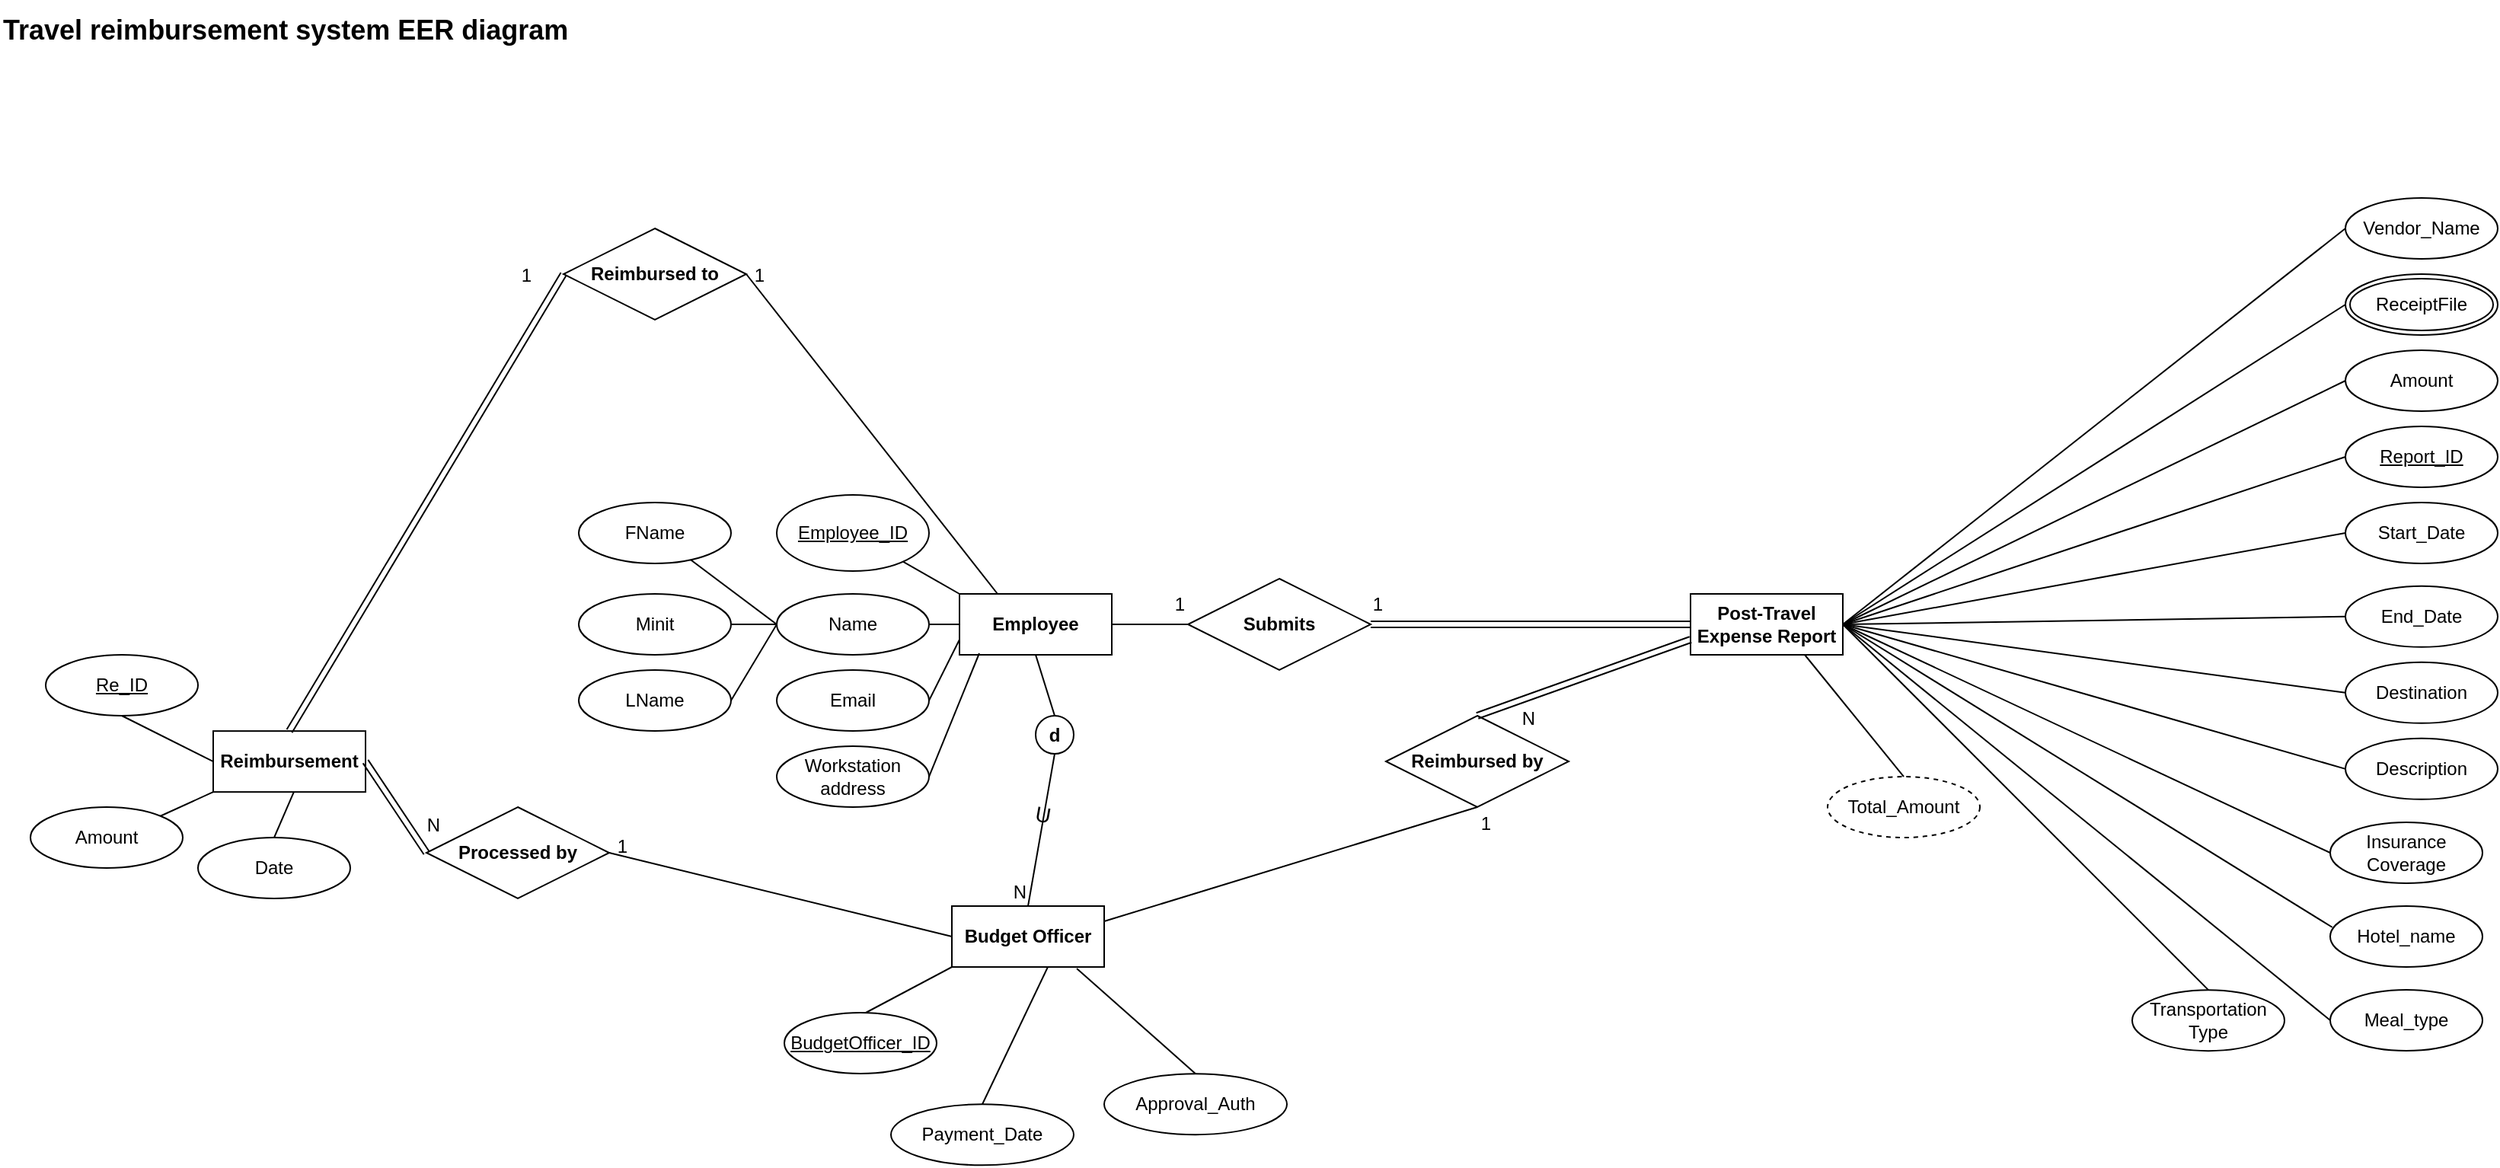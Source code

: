 <mxfile version="27.1.4">
  <diagram id="CxCAbdgytqC9yU9gBDsf" name="Page-1">
    <mxGraphModel grid="1" page="1" gridSize="10" guides="1" tooltips="1" connect="1" arrows="1" fold="1" pageScale="1" pageWidth="1920" pageHeight="1200" math="0" shadow="0">
      <root>
        <mxCell id="0" />
        <mxCell id="1" parent="0" />
        <mxCell id="dPON2WhHWiuS4glyOmXR-20" value="&lt;b&gt;Employee&lt;/b&gt;" style="whiteSpace=wrap;html=1;align=center;" vertex="1" parent="1">
          <mxGeometry x="680" y="440" width="100" height="40" as="geometry" />
        </mxCell>
        <mxCell id="dPON2WhHWiuS4glyOmXR-21" value="&lt;b&gt;Budget Officer&lt;/b&gt;" style="whiteSpace=wrap;html=1;align=center;" vertex="1" parent="1">
          <mxGeometry x="675" y="645" width="100" height="40" as="geometry" />
        </mxCell>
        <mxCell id="dPON2WhHWiuS4glyOmXR-23" value="&lt;b&gt;Post-Travel Expense Report&lt;/b&gt;" style="whiteSpace=wrap;html=1;align=center;" vertex="1" parent="1">
          <mxGeometry x="1160" y="440" width="100" height="40" as="geometry" />
        </mxCell>
        <mxCell id="dPON2WhHWiuS4glyOmXR-27" value="&lt;b&gt;Submits&lt;/b&gt;" style="shape=rhombus;perimeter=rhombusPerimeter;whiteSpace=wrap;html=1;align=center;" vertex="1" parent="1">
          <mxGeometry x="830" y="430" width="120" height="60" as="geometry" />
        </mxCell>
        <mxCell id="dPON2WhHWiuS4glyOmXR-40" value="Employee_ID" style="ellipse;whiteSpace=wrap;html=1;align=center;fontStyle=4;" vertex="1" parent="1">
          <mxGeometry x="560" y="375" width="100" height="50" as="geometry" />
        </mxCell>
        <mxCell id="dPON2WhHWiuS4glyOmXR-41" value="" style="endArrow=none;html=1;rounded=0;entryX=0;entryY=0;entryDx=0;entryDy=0;" edge="1" parent="1" source="dPON2WhHWiuS4glyOmXR-40" target="dPON2WhHWiuS4glyOmXR-20">
          <mxGeometry relative="1" as="geometry">
            <mxPoint x="730" y="400" as="sourcePoint" />
            <mxPoint x="890" y="400" as="targetPoint" />
          </mxGeometry>
        </mxCell>
        <mxCell id="dPON2WhHWiuS4glyOmXR-44" value="" style="endArrow=none;html=1;rounded=0;exitX=0.9;exitY=0.5;exitDx=0;exitDy=0;exitPerimeter=0;" edge="1" parent="1" target="dPON2WhHWiuS4glyOmXR-20">
          <mxGeometry relative="1" as="geometry">
            <mxPoint x="640" y="460" as="sourcePoint" />
            <mxPoint x="820" y="510" as="targetPoint" />
          </mxGeometry>
        </mxCell>
        <mxCell id="dPON2WhHWiuS4glyOmXR-45" value="Name" style="ellipse;whiteSpace=wrap;html=1;align=center;" vertex="1" parent="1">
          <mxGeometry x="560" y="440" width="100" height="40" as="geometry" />
        </mxCell>
        <mxCell id="dPON2WhHWiuS4glyOmXR-46" value="FName" style="ellipse;whiteSpace=wrap;html=1;align=center;" vertex="1" parent="1">
          <mxGeometry x="430" y="380" width="100" height="40" as="geometry" />
        </mxCell>
        <mxCell id="dPON2WhHWiuS4glyOmXR-47" value="Minit" style="ellipse;whiteSpace=wrap;html=1;align=center;" vertex="1" parent="1">
          <mxGeometry x="430" y="440" width="100" height="40" as="geometry" />
        </mxCell>
        <mxCell id="dPON2WhHWiuS4glyOmXR-48" value="LName" style="ellipse;whiteSpace=wrap;html=1;align=center;" vertex="1" parent="1">
          <mxGeometry x="430" y="490" width="100" height="40" as="geometry" />
        </mxCell>
        <mxCell id="dPON2WhHWiuS4glyOmXR-49" value="" style="endArrow=none;html=1;rounded=0;entryX=0;entryY=0.5;entryDx=0;entryDy=0;" edge="1" parent="1" source="dPON2WhHWiuS4glyOmXR-46" target="dPON2WhHWiuS4glyOmXR-45">
          <mxGeometry relative="1" as="geometry">
            <mxPoint x="590" y="500" as="sourcePoint" />
            <mxPoint x="750" y="500" as="targetPoint" />
          </mxGeometry>
        </mxCell>
        <mxCell id="dPON2WhHWiuS4glyOmXR-50" value="" style="endArrow=none;html=1;rounded=0;exitX=1;exitY=0.5;exitDx=0;exitDy=0;" edge="1" parent="1" source="dPON2WhHWiuS4glyOmXR-47" target="dPON2WhHWiuS4glyOmXR-45">
          <mxGeometry relative="1" as="geometry">
            <mxPoint x="511" y="428" as="sourcePoint" />
            <mxPoint x="550" y="490" as="targetPoint" />
            <Array as="points" />
          </mxGeometry>
        </mxCell>
        <mxCell id="dPON2WhHWiuS4glyOmXR-51" value="" style="endArrow=none;html=1;rounded=0;entryX=0;entryY=0.5;entryDx=0;entryDy=0;exitX=1;exitY=0.5;exitDx=0;exitDy=0;" edge="1" parent="1" source="dPON2WhHWiuS4glyOmXR-48" target="dPON2WhHWiuS4glyOmXR-45">
          <mxGeometry relative="1" as="geometry">
            <mxPoint x="540" y="518" as="sourcePoint" />
            <mxPoint x="589" y="560" as="targetPoint" />
          </mxGeometry>
        </mxCell>
        <mxCell id="dPON2WhHWiuS4glyOmXR-52" value="Email" style="ellipse;whiteSpace=wrap;html=1;align=center;" vertex="1" parent="1">
          <mxGeometry x="560" y="490" width="100" height="40" as="geometry" />
        </mxCell>
        <mxCell id="dPON2WhHWiuS4glyOmXR-54" value="Workstation address" style="ellipse;whiteSpace=wrap;html=1;align=center;" vertex="1" parent="1">
          <mxGeometry x="560" y="540" width="100" height="40" as="geometry" />
        </mxCell>
        <mxCell id="dPON2WhHWiuS4glyOmXR-56" value="" style="endArrow=none;html=1;rounded=0;exitX=1;exitY=0.5;exitDx=0;exitDy=0;entryX=0;entryY=0.75;entryDx=0;entryDy=0;" edge="1" parent="1" source="dPON2WhHWiuS4glyOmXR-52" target="dPON2WhHWiuS4glyOmXR-20">
          <mxGeometry relative="1" as="geometry">
            <mxPoint x="580" y="540" as="sourcePoint" />
            <mxPoint x="740" y="540" as="targetPoint" />
          </mxGeometry>
        </mxCell>
        <mxCell id="dPON2WhHWiuS4glyOmXR-57" value="" style="endArrow=none;html=1;rounded=0;exitX=1;exitY=0.5;exitDx=0;exitDy=0;entryX=0.13;entryY=0.975;entryDx=0;entryDy=0;entryPerimeter=0;" edge="1" parent="1" source="dPON2WhHWiuS4glyOmXR-54" target="dPON2WhHWiuS4glyOmXR-20">
          <mxGeometry relative="1" as="geometry">
            <mxPoint x="550" y="579" as="sourcePoint" />
            <mxPoint x="710" y="579" as="targetPoint" />
          </mxGeometry>
        </mxCell>
        <mxCell id="dPON2WhHWiuS4glyOmXR-59" value="" style="endArrow=none;html=1;rounded=0;entryX=0;entryY=0.5;entryDx=0;entryDy=0;" edge="1" parent="1" target="dPON2WhHWiuS4glyOmXR-61">
          <mxGeometry relative="1" as="geometry">
            <mxPoint x="1260" y="460" as="sourcePoint" />
            <mxPoint x="1590" y="470" as="targetPoint" />
          </mxGeometry>
        </mxCell>
        <mxCell id="dPON2WhHWiuS4glyOmXR-61" value="Report_ID" style="ellipse;whiteSpace=wrap;html=1;align=center;fontStyle=4;" vertex="1" parent="1">
          <mxGeometry x="1590" y="330" width="100" height="40" as="geometry" />
        </mxCell>
        <mxCell id="dPON2WhHWiuS4glyOmXR-64" value="Start_Date" style="ellipse;whiteSpace=wrap;html=1;align=center;" vertex="1" parent="1">
          <mxGeometry x="1590" y="380" width="100" height="40" as="geometry" />
        </mxCell>
        <mxCell id="dPON2WhHWiuS4glyOmXR-66" value="End_Date" style="ellipse;whiteSpace=wrap;html=1;align=center;" vertex="1" parent="1">
          <mxGeometry x="1590" y="434.93" width="100" height="40" as="geometry" />
        </mxCell>
        <mxCell id="dPON2WhHWiuS4glyOmXR-67" value="Destination" style="ellipse;whiteSpace=wrap;html=1;align=center;" vertex="1" parent="1">
          <mxGeometry x="1590" y="484.93" width="100" height="40" as="geometry" />
        </mxCell>
        <mxCell id="dPON2WhHWiuS4glyOmXR-68" value="Description" style="ellipse;whiteSpace=wrap;html=1;align=center;" vertex="1" parent="1">
          <mxGeometry x="1590" y="534.93" width="100" height="40" as="geometry" />
        </mxCell>
        <mxCell id="dPON2WhHWiuS4glyOmXR-73" value="" style="endArrow=none;html=1;rounded=0;entryX=0;entryY=0.5;entryDx=0;entryDy=0;" edge="1" parent="1" target="dPON2WhHWiuS4glyOmXR-64">
          <mxGeometry relative="1" as="geometry">
            <mxPoint x="1260" y="460" as="sourcePoint" />
            <mxPoint x="1460" y="459.5" as="targetPoint" />
          </mxGeometry>
        </mxCell>
        <mxCell id="dPON2WhHWiuS4glyOmXR-75" value="" style="endArrow=none;html=1;rounded=0;exitX=1;exitY=0.5;exitDx=0;exitDy=0;entryX=0;entryY=0.5;entryDx=0;entryDy=0;" edge="1" parent="1" source="dPON2WhHWiuS4glyOmXR-23" target="dPON2WhHWiuS4glyOmXR-66">
          <mxGeometry relative="1" as="geometry">
            <mxPoint x="1150" y="549.5" as="sourcePoint" />
            <mxPoint x="1310" y="549.5" as="targetPoint" />
          </mxGeometry>
        </mxCell>
        <mxCell id="dPON2WhHWiuS4glyOmXR-76" value="" style="endArrow=none;html=1;rounded=0;exitX=1;exitY=0.5;exitDx=0;exitDy=0;entryX=0;entryY=0.5;entryDx=0;entryDy=0;" edge="1" parent="1" source="dPON2WhHWiuS4glyOmXR-23" target="dPON2WhHWiuS4glyOmXR-67">
          <mxGeometry relative="1" as="geometry">
            <mxPoint x="1090" y="539" as="sourcePoint" />
            <mxPoint x="1250" y="539" as="targetPoint" />
          </mxGeometry>
        </mxCell>
        <mxCell id="dPON2WhHWiuS4glyOmXR-77" value="" style="endArrow=none;html=1;rounded=0;exitX=1;exitY=0.5;exitDx=0;exitDy=0;entryX=0;entryY=0.5;entryDx=0;entryDy=0;" edge="1" parent="1" source="dPON2WhHWiuS4glyOmXR-23" target="dPON2WhHWiuS4glyOmXR-68">
          <mxGeometry relative="1" as="geometry">
            <mxPoint x="1100" y="520" as="sourcePoint" />
            <mxPoint x="1260" y="520" as="targetPoint" />
          </mxGeometry>
        </mxCell>
        <mxCell id="dPON2WhHWiuS4glyOmXR-150" value="BudgetOfficer_ID" style="ellipse;whiteSpace=wrap;html=1;align=center;fontStyle=4;" vertex="1" parent="1">
          <mxGeometry x="565" y="715" width="100" height="40" as="geometry" />
        </mxCell>
        <mxCell id="dPON2WhHWiuS4glyOmXR-152" value="Approval_Auth" style="ellipse;whiteSpace=wrap;html=1;align=center;" vertex="1" parent="1">
          <mxGeometry x="775" y="755.07" width="120" height="40" as="geometry" />
        </mxCell>
        <mxCell id="pXS2U-On0aij9POO2QEW-3" value="&lt;b&gt;d&lt;/b&gt;" style="ellipse;whiteSpace=wrap;html=1;aspect=fixed;" vertex="1" parent="1">
          <mxGeometry x="730" y="520" width="25" height="25" as="geometry" />
        </mxCell>
        <mxCell id="pXS2U-On0aij9POO2QEW-9" value="" style="endArrow=none;html=1;rounded=0;exitX=0.5;exitY=1;exitDx=0;exitDy=0;entryX=0.5;entryY=0;entryDx=0;entryDy=0;" edge="1" parent="1" source="pXS2U-On0aij9POO2QEW-3" target="dPON2WhHWiuS4glyOmXR-21">
          <mxGeometry relative="1" as="geometry">
            <mxPoint x="1209" y="399" as="sourcePoint" />
            <mxPoint x="800" y="560" as="targetPoint" />
          </mxGeometry>
        </mxCell>
        <mxCell id="pXS2U-On0aij9POO2QEW-10" value="" style="resizable=0;html=1;whiteSpace=wrap;align=left;verticalAlign=bottom;" connectable="0" vertex="1" parent="pXS2U-On0aij9POO2QEW-9">
          <mxGeometry x="-1" relative="1" as="geometry" />
        </mxCell>
        <mxCell id="pXS2U-On0aij9POO2QEW-11" value="N" style="resizable=0;html=1;whiteSpace=wrap;align=right;verticalAlign=bottom;" connectable="0" vertex="1" parent="pXS2U-On0aij9POO2QEW-9">
          <mxGeometry x="1" relative="1" as="geometry" />
        </mxCell>
        <mxCell id="pXS2U-On0aij9POO2QEW-13" value="&lt;font style=&quot;font-size: 14px;&quot;&gt;U&lt;/font&gt;" style="text;html=1;align=center;verticalAlign=middle;whiteSpace=wrap;rounded=0;rotation=10;" vertex="1" parent="1">
          <mxGeometry x="695" y="550" width="80" height="70" as="geometry" />
        </mxCell>
        <mxCell id="BCc5iCwTHxENzhBw9Z0v-14" value="" style="endArrow=none;html=1;rounded=0;exitX=1;exitY=0.5;exitDx=0;exitDy=0;entryX=0;entryY=1;entryDx=0;entryDy=0;" edge="1" parent="1" target="dPON2WhHWiuS4glyOmXR-21">
          <mxGeometry relative="1" as="geometry">
            <mxPoint x="618.5" y="715" as="sourcePoint" />
            <mxPoint x="651.5" y="634" as="targetPoint" />
          </mxGeometry>
        </mxCell>
        <mxCell id="BCc5iCwTHxENzhBw9Z0v-16" value="" style="endArrow=none;html=1;rounded=0;exitX=0.5;exitY=0;exitDx=0;exitDy=0;entryX=0.82;entryY=1.025;entryDx=0;entryDy=0;entryPerimeter=0;" edge="1" parent="1" source="dPON2WhHWiuS4glyOmXR-152" target="dPON2WhHWiuS4glyOmXR-21">
          <mxGeometry relative="1" as="geometry">
            <mxPoint x="638.5" y="735" as="sourcePoint" />
            <mxPoint x="695" y="705" as="targetPoint" />
          </mxGeometry>
        </mxCell>
        <mxCell id="BCc5iCwTHxENzhBw9Z0v-44" value="" style="resizable=0;html=1;whiteSpace=wrap;align=right;verticalAlign=bottom;" connectable="0" vertex="1" parent="1">
          <mxGeometry x="579.707" y="640.137" as="geometry">
            <mxPoint x="5" y="9" as="offset" />
          </mxGeometry>
        </mxCell>
        <mxCell id="BCc5iCwTHxENzhBw9Z0v-50" value="" style="endArrow=none;html=1;rounded=0;exitX=1;exitY=0.5;exitDx=0;exitDy=0;" edge="1" parent="1" source="dPON2WhHWiuS4glyOmXR-20" target="dPON2WhHWiuS4glyOmXR-27">
          <mxGeometry relative="1" as="geometry">
            <mxPoint x="870" y="560" as="sourcePoint" />
            <mxPoint x="1030" y="560" as="targetPoint" />
          </mxGeometry>
        </mxCell>
        <mxCell id="BCc5iCwTHxENzhBw9Z0v-51" value="1" style="resizable=0;html=1;whiteSpace=wrap;align=right;verticalAlign=bottom;" connectable="0" vertex="1" parent="BCc5iCwTHxENzhBw9Z0v-50">
          <mxGeometry x="1" relative="1" as="geometry">
            <mxPoint x="-1" y="-5" as="offset" />
          </mxGeometry>
        </mxCell>
        <mxCell id="BCc5iCwTHxENzhBw9Z0v-165" value="" style="endArrow=none;html=1;rounded=0;entryX=0.5;entryY=0;entryDx=0;entryDy=0;" edge="1" parent="1">
          <mxGeometry relative="1" as="geometry">
            <mxPoint x="738" y="685" as="sourcePoint" />
            <mxPoint x="695" y="775.14" as="targetPoint" />
          </mxGeometry>
        </mxCell>
        <mxCell id="BCc5iCwTHxENzhBw9Z0v-172" value="Payment_Date" style="ellipse;whiteSpace=wrap;html=1;align=center;" vertex="1" parent="1">
          <mxGeometry x="635" y="775.14" width="120" height="40" as="geometry" />
        </mxCell>
        <mxCell id="BCc5iCwTHxENzhBw9Z0v-184" value="Total_Amount" style="ellipse;whiteSpace=wrap;html=1;align=center;dashed=1;" vertex="1" parent="1">
          <mxGeometry x="1250" y="560" width="100" height="40" as="geometry" />
        </mxCell>
        <mxCell id="BCc5iCwTHxENzhBw9Z0v-186" value="" style="endArrow=none;html=1;rounded=0;exitX=0.75;exitY=1;exitDx=0;exitDy=0;entryX=0.5;entryY=0;entryDx=0;entryDy=0;" edge="1" parent="1" source="dPON2WhHWiuS4glyOmXR-23" target="BCc5iCwTHxENzhBw9Z0v-184">
          <mxGeometry relative="1" as="geometry">
            <mxPoint x="835" y="970" as="sourcePoint" />
            <mxPoint x="845" y="1023" as="targetPoint" />
          </mxGeometry>
        </mxCell>
        <mxCell id="vq4TZRUGFPDI1EXtJv9L-1" value="" style="endArrow=none;html=1;rounded=0;exitX=0.5;exitY=1;exitDx=0;exitDy=0;entryX=0.5;entryY=0;entryDx=0;entryDy=0;" edge="1" parent="1" source="dPON2WhHWiuS4glyOmXR-20" target="pXS2U-On0aij9POO2QEW-3">
          <mxGeometry relative="1" as="geometry">
            <mxPoint x="1100" y="490" as="sourcePoint" />
            <mxPoint x="1260" y="490" as="targetPoint" />
          </mxGeometry>
        </mxCell>
        <mxCell id="vq4TZRUGFPDI1EXtJv9L-5" value="Amount" style="ellipse;whiteSpace=wrap;html=1;align=center;" vertex="1" parent="1">
          <mxGeometry x="1590" y="280" width="100" height="40" as="geometry" />
        </mxCell>
        <mxCell id="vq4TZRUGFPDI1EXtJv9L-29" value="" style="endArrow=none;html=1;rounded=0;entryX=0.013;entryY=0.347;entryDx=0;entryDy=0;exitX=1;exitY=0.5;exitDx=0;exitDy=0;entryPerimeter=0;" edge="1" parent="1" source="dPON2WhHWiuS4glyOmXR-23" target="RIepBf3kkHJ-XKtAT26h-1">
          <mxGeometry relative="1" as="geometry">
            <mxPoint x="1560" y="700" as="sourcePoint" />
            <mxPoint x="1905" y="103" as="targetPoint" />
          </mxGeometry>
        </mxCell>
        <mxCell id="vq4TZRUGFPDI1EXtJv9L-32" value="Vendor_Name" style="ellipse;whiteSpace=wrap;html=1;align=center;" vertex="1" parent="1">
          <mxGeometry x="1590" y="180.0" width="100" height="40" as="geometry" />
        </mxCell>
        <mxCell id="vq4TZRUGFPDI1EXtJv9L-50" value="Insurance Coverage" style="ellipse;whiteSpace=wrap;html=1;align=center;" vertex="1" parent="1">
          <mxGeometry x="1580" y="590.0" width="100" height="40" as="geometry" />
        </mxCell>
        <mxCell id="vq4TZRUGFPDI1EXtJv9L-53" value="" style="endArrow=none;html=1;rounded=0;entryX=0;entryY=0.5;entryDx=0;entryDy=0;" edge="1" parent="1" target="vq4TZRUGFPDI1EXtJv9L-50">
          <mxGeometry relative="1" as="geometry">
            <mxPoint x="1260" y="460" as="sourcePoint" />
            <mxPoint x="1590" y="565" as="targetPoint" />
          </mxGeometry>
        </mxCell>
        <mxCell id="vq4TZRUGFPDI1EXtJv9L-56" value="" style="endArrow=none;html=1;rounded=0;entryX=0;entryY=0.5;entryDx=0;entryDy=0;" edge="1" parent="1" target="vq4TZRUGFPDI1EXtJv9L-32">
          <mxGeometry relative="1" as="geometry">
            <mxPoint x="1260" y="460" as="sourcePoint" />
            <mxPoint x="1465" y="230" as="targetPoint" />
          </mxGeometry>
        </mxCell>
        <mxCell id="vq4TZRUGFPDI1EXtJv9L-61" value="ReceiptFile" style="ellipse;shape=doubleEllipse;margin=3;whiteSpace=wrap;html=1;align=center;" vertex="1" parent="1">
          <mxGeometry x="1590" y="230" width="100" height="40" as="geometry" />
        </mxCell>
        <mxCell id="vq4TZRUGFPDI1EXtJv9L-64" value="" style="endArrow=none;html=1;rounded=0;entryX=0;entryY=0.5;entryDx=0;entryDy=0;" edge="1" parent="1" target="vq4TZRUGFPDI1EXtJv9L-5">
          <mxGeometry relative="1" as="geometry">
            <mxPoint x="1260" y="460" as="sourcePoint" />
            <mxPoint x="1590" y="310" as="targetPoint" />
          </mxGeometry>
        </mxCell>
        <mxCell id="vq4TZRUGFPDI1EXtJv9L-79" value="" style="endArrow=none;html=1;rounded=0;entryX=0;entryY=0.5;entryDx=0;entryDy=0;" edge="1" parent="1" target="vq4TZRUGFPDI1EXtJv9L-61">
          <mxGeometry relative="1" as="geometry">
            <mxPoint x="1260" y="460" as="sourcePoint" />
            <mxPoint x="1590" y="260" as="targetPoint" />
          </mxGeometry>
        </mxCell>
        <mxCell id="vq4TZRUGFPDI1EXtJv9L-101" value="&lt;b&gt;Reimbursed by&lt;/b&gt;" style="shape=rhombus;perimeter=rhombusPerimeter;whiteSpace=wrap;html=1;align=center;" vertex="1" parent="1">
          <mxGeometry x="960" y="520" width="120" height="60" as="geometry" />
        </mxCell>
        <mxCell id="vq4TZRUGFPDI1EXtJv9L-104" value="" style="endArrow=none;html=1;rounded=0;entryX=1;entryY=0.25;entryDx=0;entryDy=0;exitX=0.5;exitY=1;exitDx=0;exitDy=0;" edge="1" parent="1" source="vq4TZRUGFPDI1EXtJv9L-101" target="dPON2WhHWiuS4glyOmXR-21">
          <mxGeometry relative="1" as="geometry">
            <mxPoint x="865" y="590" as="sourcePoint" />
            <mxPoint x="865" y="640" as="targetPoint" />
            <Array as="points" />
          </mxGeometry>
        </mxCell>
        <mxCell id="vq4TZRUGFPDI1EXtJv9L-105" value="1" style="resizable=0;html=1;whiteSpace=wrap;align=right;verticalAlign=bottom;" connectable="0" vertex="1" parent="vq4TZRUGFPDI1EXtJv9L-104">
          <mxGeometry x="1" relative="1" as="geometry">
            <mxPoint x="255" y="-55" as="offset" />
          </mxGeometry>
        </mxCell>
        <mxCell id="RIepBf3kkHJ-XKtAT26h-1" value="Hotel_name" style="ellipse;whiteSpace=wrap;html=1;align=center;" vertex="1" parent="1">
          <mxGeometry x="1580" y="645.0" width="100" height="40" as="geometry" />
        </mxCell>
        <mxCell id="RIepBf3kkHJ-XKtAT26h-2" value="Meal_type" style="ellipse;whiteSpace=wrap;html=1;align=center;" vertex="1" parent="1">
          <mxGeometry x="1580" y="700.0" width="100" height="40" as="geometry" />
        </mxCell>
        <mxCell id="RIepBf3kkHJ-XKtAT26h-3" value="" style="endArrow=none;html=1;rounded=0;entryX=0;entryY=0.5;entryDx=0;entryDy=0;" edge="1" parent="1" target="RIepBf3kkHJ-XKtAT26h-2">
          <mxGeometry relative="1" as="geometry">
            <mxPoint x="1260" y="460" as="sourcePoint" />
            <mxPoint x="1591" y="669" as="targetPoint" />
          </mxGeometry>
        </mxCell>
        <mxCell id="RIepBf3kkHJ-XKtAT26h-4" value="Transportation&lt;div&gt;Type&lt;/div&gt;" style="ellipse;whiteSpace=wrap;html=1;align=center;" vertex="1" parent="1">
          <mxGeometry x="1450" y="700.07" width="100" height="40" as="geometry" />
        </mxCell>
        <mxCell id="RIepBf3kkHJ-XKtAT26h-5" value="" style="endArrow=none;html=1;rounded=0;entryX=0.5;entryY=0;entryDx=0;entryDy=0;exitX=1;exitY=0.5;exitDx=0;exitDy=0;" edge="1" parent="1" source="dPON2WhHWiuS4glyOmXR-23" target="RIepBf3kkHJ-XKtAT26h-4">
          <mxGeometry relative="1" as="geometry">
            <mxPoint x="1270" y="470" as="sourcePoint" />
            <mxPoint x="1590" y="730" as="targetPoint" />
          </mxGeometry>
        </mxCell>
        <mxCell id="RIepBf3kkHJ-XKtAT26h-16" value="" style="shape=link;html=1;rounded=0;entryX=0;entryY=0.5;entryDx=0;entryDy=0;exitX=1;exitY=0.5;exitDx=0;exitDy=0;" edge="1" parent="1" source="dPON2WhHWiuS4glyOmXR-27" target="dPON2WhHWiuS4glyOmXR-23">
          <mxGeometry relative="1" as="geometry">
            <mxPoint x="960" y="400" as="sourcePoint" />
            <mxPoint x="1170" y="380" as="targetPoint" />
          </mxGeometry>
        </mxCell>
        <mxCell id="RIepBf3kkHJ-XKtAT26h-17" value="1" style="resizable=0;html=1;whiteSpace=wrap;align=right;verticalAlign=bottom;" connectable="0" vertex="1" parent="RIepBf3kkHJ-XKtAT26h-16">
          <mxGeometry x="1" relative="1" as="geometry">
            <mxPoint x="-201" y="-5" as="offset" />
          </mxGeometry>
        </mxCell>
        <mxCell id="RIepBf3kkHJ-XKtAT26h-18" value="" style="shape=link;html=1;rounded=0;entryX=0;entryY=0.75;entryDx=0;entryDy=0;exitX=0.5;exitY=0;exitDx=0;exitDy=0;" edge="1" parent="1" source="vq4TZRUGFPDI1EXtJv9L-101" target="dPON2WhHWiuS4glyOmXR-23">
          <mxGeometry relative="1" as="geometry">
            <mxPoint x="940" y="480" as="sourcePoint" />
            <mxPoint x="1100" y="480" as="targetPoint" />
          </mxGeometry>
        </mxCell>
        <mxCell id="RIepBf3kkHJ-XKtAT26h-19" value="N" style="resizable=0;html=1;whiteSpace=wrap;align=right;verticalAlign=bottom;" connectable="0" vertex="1" parent="RIepBf3kkHJ-XKtAT26h-18">
          <mxGeometry x="1" relative="1" as="geometry">
            <mxPoint x="-100" y="60" as="offset" />
          </mxGeometry>
        </mxCell>
        <mxCell id="NvDPpDEN1nPEEL75tQNh-1" value="&lt;b&gt;&lt;font style=&quot;font-size: 18px;&quot;&gt;Travel reimbursement system EER diagram&lt;/font&gt;&lt;/b&gt;" style="text;html=1;align=left;verticalAlign=middle;resizable=0;points=[];autosize=1;strokeColor=none;fillColor=none;" vertex="1" parent="1">
          <mxGeometry x="50" y="50" width="390" height="40" as="geometry" />
        </mxCell>
        <mxCell id="5phi50GpHfNUAtCO2gMV-1" value="&lt;b&gt;Reimbursement&lt;/b&gt;" style="whiteSpace=wrap;html=1;align=center;" vertex="1" parent="1">
          <mxGeometry x="190" y="530.07" width="100" height="40" as="geometry" />
        </mxCell>
        <mxCell id="5phi50GpHfNUAtCO2gMV-2" value="&lt;b&gt;Processed by&lt;/b&gt;" style="shape=rhombus;perimeter=rhombusPerimeter;whiteSpace=wrap;html=1;align=center;" vertex="1" parent="1">
          <mxGeometry x="330" y="580" width="120" height="60" as="geometry" />
        </mxCell>
        <mxCell id="5phi50GpHfNUAtCO2gMV-3" value="&lt;b&gt;Reimbursed to&lt;/b&gt;" style="shape=rhombus;perimeter=rhombusPerimeter;whiteSpace=wrap;html=1;align=center;" vertex="1" parent="1">
          <mxGeometry x="420" y="200" width="120" height="60" as="geometry" />
        </mxCell>
        <mxCell id="5phi50GpHfNUAtCO2gMV-4" value="" style="endArrow=none;html=1;rounded=0;entryX=0;entryY=0.5;entryDx=0;entryDy=0;exitX=1;exitY=0.5;exitDx=0;exitDy=0;" edge="1" parent="1" source="5phi50GpHfNUAtCO2gMV-2" target="dPON2WhHWiuS4glyOmXR-21">
          <mxGeometry relative="1" as="geometry">
            <mxPoint x="235" y="680" as="sourcePoint" />
            <mxPoint x="395" y="680" as="targetPoint" />
          </mxGeometry>
        </mxCell>
        <mxCell id="5phi50GpHfNUAtCO2gMV-7" value="1" style="resizable=0;html=1;whiteSpace=wrap;align=right;verticalAlign=bottom;" connectable="0" vertex="1" parent="1">
          <mxGeometry x="560.002" y="610.004" as="geometry">
            <mxPoint x="-97" y="4" as="offset" />
          </mxGeometry>
        </mxCell>
        <mxCell id="5phi50GpHfNUAtCO2gMV-9" value="" style="shape=link;html=1;rounded=0;entryX=1;entryY=0.5;entryDx=0;entryDy=0;exitX=0;exitY=0.5;exitDx=0;exitDy=0;" edge="1" parent="1" source="5phi50GpHfNUAtCO2gMV-2" target="5phi50GpHfNUAtCO2gMV-1">
          <mxGeometry relative="1" as="geometry">
            <mxPoint x="160" y="660.07" as="sourcePoint" />
            <mxPoint x="320" y="660.07" as="targetPoint" />
          </mxGeometry>
        </mxCell>
        <mxCell id="5phi50GpHfNUAtCO2gMV-10" value="N" style="resizable=0;html=1;whiteSpace=wrap;align=right;verticalAlign=bottom;" connectable="0" vertex="1" parent="5phi50GpHfNUAtCO2gMV-9">
          <mxGeometry x="1" relative="1" as="geometry">
            <mxPoint x="50" y="50" as="offset" />
          </mxGeometry>
        </mxCell>
        <mxCell id="5phi50GpHfNUAtCO2gMV-11" value="Amount" style="ellipse;whiteSpace=wrap;html=1;align=center;" vertex="1" parent="1">
          <mxGeometry x="70" y="580.0" width="100" height="40" as="geometry" />
        </mxCell>
        <mxCell id="5phi50GpHfNUAtCO2gMV-12" value="Date" style="ellipse;whiteSpace=wrap;html=1;align=center;" vertex="1" parent="1">
          <mxGeometry x="180" y="600.0" width="100" height="40" as="geometry" />
        </mxCell>
        <mxCell id="5phi50GpHfNUAtCO2gMV-13" value="&lt;u&gt;Re_ID&lt;/u&gt;" style="ellipse;whiteSpace=wrap;html=1;align=center;" vertex="1" parent="1">
          <mxGeometry x="80" y="480.0" width="100" height="40" as="geometry" />
        </mxCell>
        <mxCell id="5phi50GpHfNUAtCO2gMV-14" value="" style="endArrow=none;html=1;rounded=0;entryX=0.5;entryY=0;entryDx=0;entryDy=0;" edge="1" parent="1" target="5phi50GpHfNUAtCO2gMV-12">
          <mxGeometry relative="1" as="geometry">
            <mxPoint x="243" y="569.93" as="sourcePoint" />
            <mxPoint x="200" y="660.07" as="targetPoint" />
          </mxGeometry>
        </mxCell>
        <mxCell id="5phi50GpHfNUAtCO2gMV-15" value="" style="endArrow=none;html=1;rounded=0;entryX=1;entryY=0;entryDx=0;entryDy=0;exitX=0;exitY=1;exitDx=0;exitDy=0;" edge="1" parent="1" source="5phi50GpHfNUAtCO2gMV-1" target="5phi50GpHfNUAtCO2gMV-11">
          <mxGeometry relative="1" as="geometry">
            <mxPoint x="253" y="579.93" as="sourcePoint" />
            <mxPoint x="240" y="610" as="targetPoint" />
          </mxGeometry>
        </mxCell>
        <mxCell id="5phi50GpHfNUAtCO2gMV-16" value="" style="endArrow=none;html=1;rounded=0;entryX=0.5;entryY=1;entryDx=0;entryDy=0;exitX=0;exitY=0.5;exitDx=0;exitDy=0;" edge="1" parent="1" source="5phi50GpHfNUAtCO2gMV-1" target="5phi50GpHfNUAtCO2gMV-13">
          <mxGeometry relative="1" as="geometry">
            <mxPoint x="263" y="589.93" as="sourcePoint" />
            <mxPoint x="250" y="620" as="targetPoint" />
          </mxGeometry>
        </mxCell>
        <mxCell id="5phi50GpHfNUAtCO2gMV-19" value="" style="shape=link;html=1;rounded=0;entryX=0;entryY=0.5;entryDx=0;entryDy=0;exitX=0.5;exitY=0;exitDx=0;exitDy=0;" edge="1" parent="1" source="5phi50GpHfNUAtCO2gMV-1" target="5phi50GpHfNUAtCO2gMV-3">
          <mxGeometry relative="1" as="geometry">
            <mxPoint x="210" y="470" as="sourcePoint" />
            <mxPoint x="360" y="499.41" as="targetPoint" />
          </mxGeometry>
        </mxCell>
        <mxCell id="5phi50GpHfNUAtCO2gMV-20" value="1" style="resizable=0;html=1;whiteSpace=wrap;align=right;verticalAlign=bottom;" connectable="0" vertex="1" parent="5phi50GpHfNUAtCO2gMV-19">
          <mxGeometry x="1" relative="1" as="geometry">
            <mxPoint x="-20" y="10" as="offset" />
          </mxGeometry>
        </mxCell>
        <mxCell id="5phi50GpHfNUAtCO2gMV-23" value="" style="endArrow=none;html=1;rounded=0;entryX=0.25;entryY=0;entryDx=0;entryDy=0;exitX=1;exitY=0.5;exitDx=0;exitDy=0;" edge="1" parent="1" source="5phi50GpHfNUAtCO2gMV-3" target="dPON2WhHWiuS4glyOmXR-20">
          <mxGeometry relative="1" as="geometry">
            <mxPoint x="470" y="299.41" as="sourcePoint" />
            <mxPoint x="630" y="299.41" as="targetPoint" />
          </mxGeometry>
        </mxCell>
        <mxCell id="5phi50GpHfNUAtCO2gMV-24" value="1" style="resizable=0;html=1;whiteSpace=wrap;align=right;verticalAlign=bottom;" connectable="0" vertex="1" parent="1">
          <mxGeometry x="409.74" y="250.433" as="geometry">
            <mxPoint x="144" y="-11" as="offset" />
          </mxGeometry>
        </mxCell>
      </root>
    </mxGraphModel>
  </diagram>
</mxfile>

